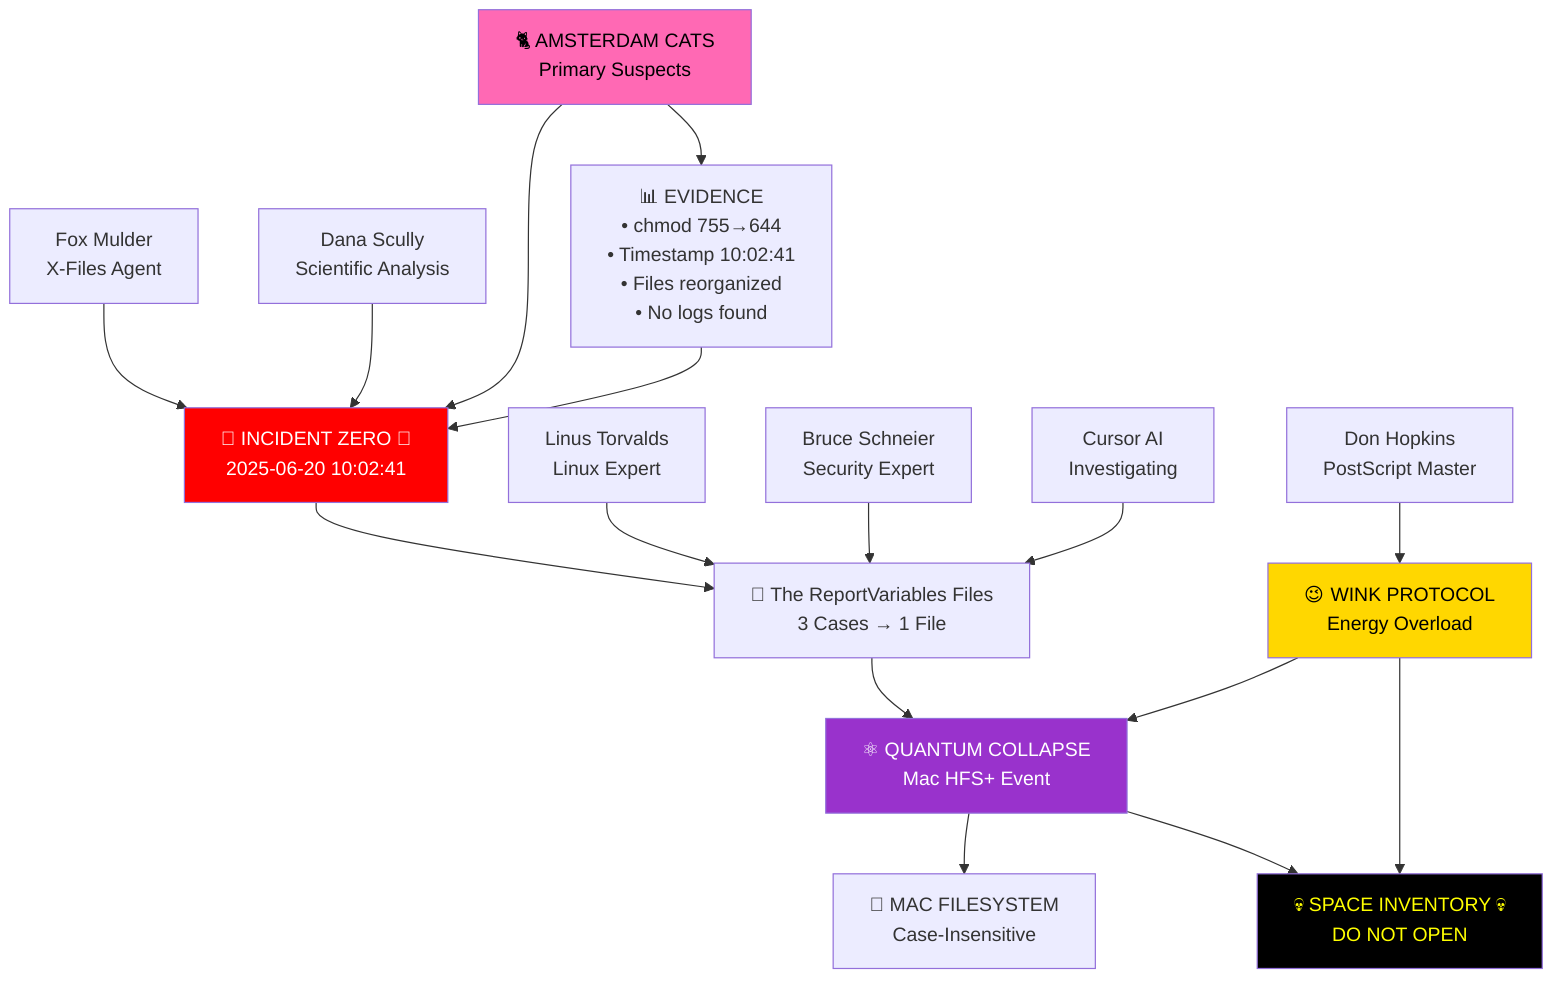 graph TB
    %% CORE INCIDENT
    INCIDENT["🔴 INCIDENT ZERO 🔴<br/>2025-06-20 10:02:41"]
    SPACE["💀 SPACE INVENTORY 💀<br/>DO NOT OPEN"]
    
    %% THE FILES
    FILES["📁 The ReportVariables Files<br/>3 Cases → 1 File"]
    
    %% KEY PLAYERS
    DON["Don Hopkins<br/>PostScript Master"]
    CURSOR["Cursor AI<br/>Investigating"]
    MULDER["Fox Mulder<br/>X-Files Agent"]
    SCULLY["Dana Scully<br/>Scientific Analysis"]
    LINUS["Linus Torvalds<br/>Linux Expert"]
    BRUCE["Bruce Schneier<br/>Security Expert"]
    
    %% THE QUANTUM EVENT
    QUANTUM["⚛️ QUANTUM COLLAPSE<br/>Mac HFS+ Event"]
    WINK["😉 WINK PROTOCOL<br/>Energy Overload"]
    
    %% SUSPECTS
    CATS["🐈 AMSTERDAM CATS<br/>Primary Suspects"]
    MAC["🍎 MAC FILESYSTEM<br/>Case-Insensitive"]
    
    %% EVIDENCE
    EVIDENCE["📊 EVIDENCE<br/>• chmod 755→644<br/>• Timestamp 10:02:41<br/>• Files reorganized<br/>• No logs found"]
    
    %% CONNECTIONS
    INCIDENT --> FILES
    FILES --> QUANTUM
    QUANTUM --> MAC
    QUANTUM --> SPACE
    
    WINK --> QUANTUM
    WINK --> SPACE
    
    MULDER --> INCIDENT
    SCULLY --> INCIDENT
    LINUS --> FILES
    BRUCE --> FILES
    
    DON --> WINK
    CURSOR --> FILES
    
    CATS --> INCIDENT
    CATS --> EVIDENCE
    
    EVIDENCE --> INCIDENT
    
    %% SIMPLE STYLES
    style INCIDENT fill:#ff0000,color:#ffffff
    style SPACE fill:#000000,color:#ffff00
    style QUANTUM fill:#9932cc,color:#ffffff
    style WINK fill:#ffd700,color:#000000
    style CATS fill:#ff69b4,color:#000000